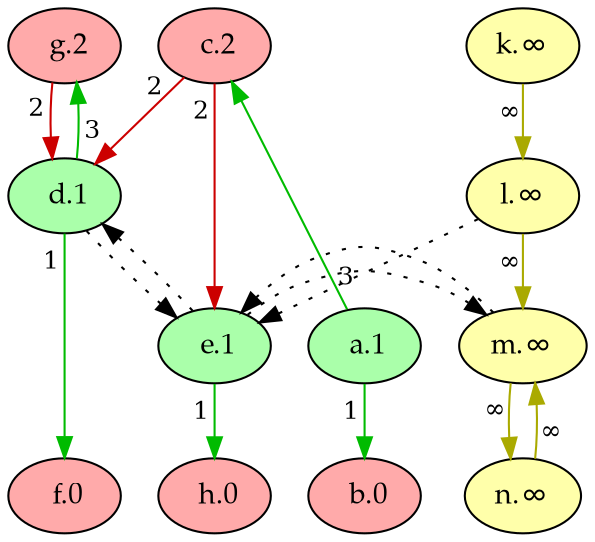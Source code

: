 digraph {
    rankdir="TB"
    node [style=filled fontname="Palatino" fontsize=14]
    node [fillcolor="#AAFFAA"]
    "e" [label=" e.1"]
    "d" [label=" d.1"]
    "a" [label=" a.1"]
    node [fillcolor="#FFAAAA"]
    "b" [label=" b.0"]
    "f" [label=" f.0"]
    "h" [label=" h.0"]
    "c" [label=" c.2"]
    "g" [label=" g.2"]
    node [fillcolor="#FFFFAA"]
    "k" [label="k.∞"]
    "l" [label="l.∞"]
    "m" [label="m.∞"]
    "n" [label="n.∞"]
    edge[labeldistance=1.5 fontsize=12]
    edge [color="#00BB00" style="solid" dir="forward" taillabel="1"]
           "a" -> "b" 
           "d" -> "f" 
           "e" -> "h" 
    edge [color="#00BB00" style="solid" dir="forward" taillabel="3"]
           "a" -> "c" 
           "d" -> "g" 
    edge [color="#AAAA00" style="solid" dir="forward" taillabel="∞"]
           "k" -> "l" 
           "l" -> "m" 
           "m" -> "n" 
           "n" -> "m" 
    edge [color="#CC0000" style="solid" dir="forward" taillabel="2"]
           "c" -> "d" 
           "c" -> "e" 
           "g" -> "d" 
    edge [color="black" style="dotted" dir="forward" taillabel="" constraint=false]
           "l" -> "e" 
           "d" -> "e" 
           "e" -> "d" 
           "e" -> "m" 
           "m" -> "e" 
    {rank = max b f h}
    {rank = min c g}
}
